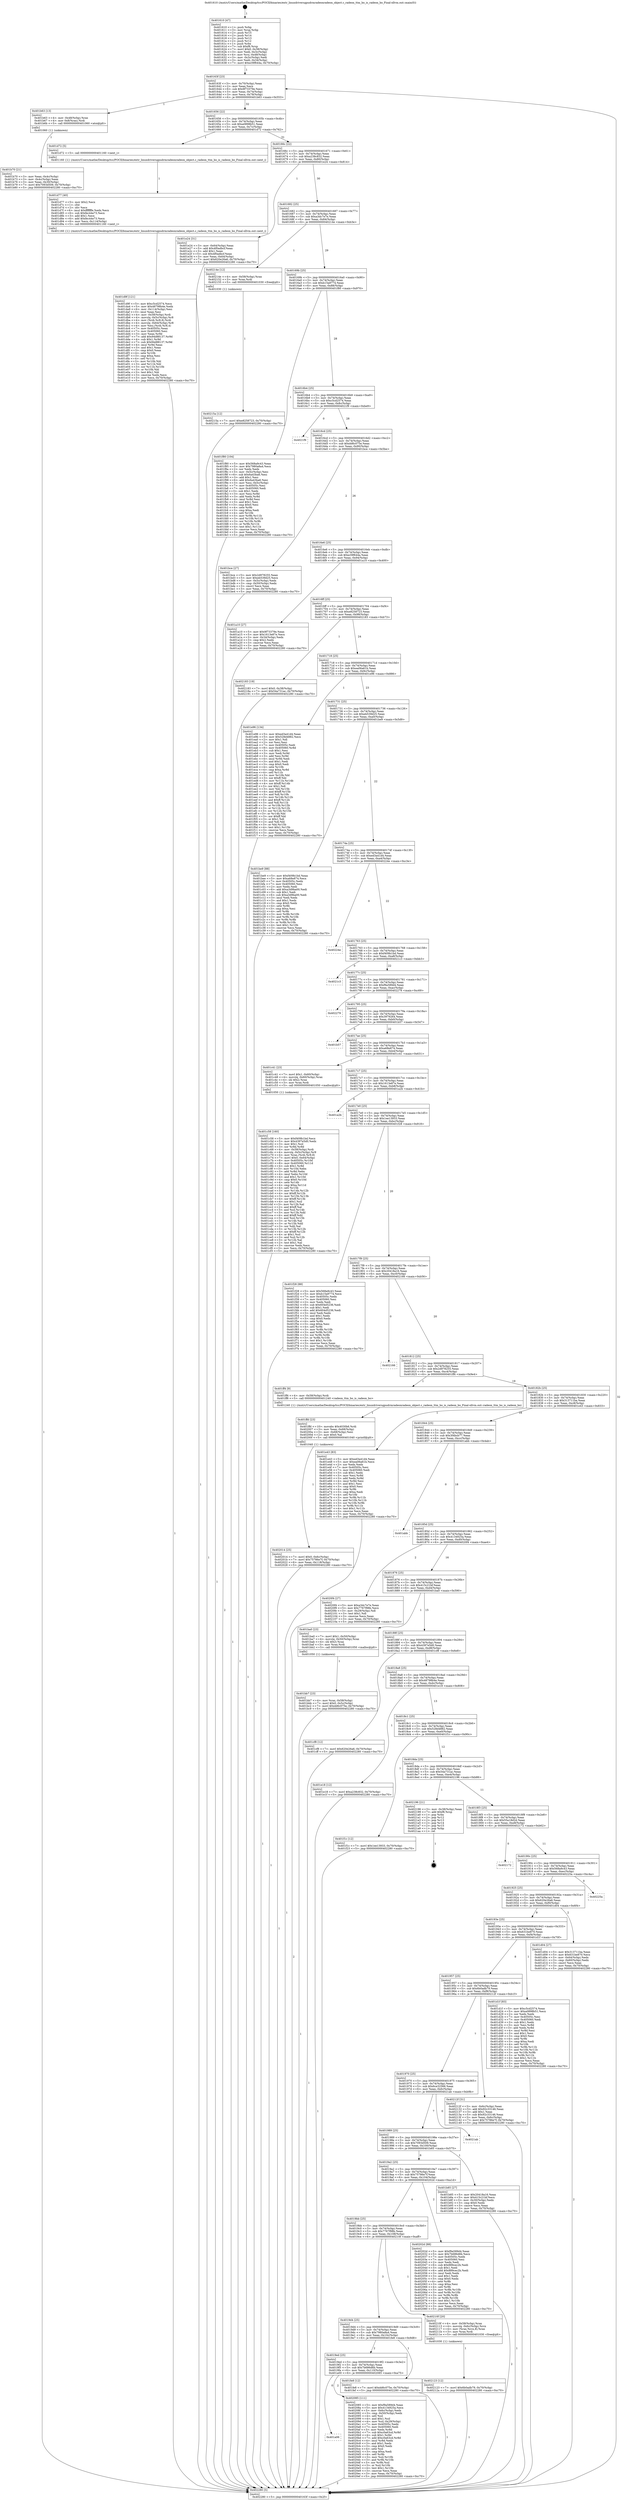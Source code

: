 digraph "0x401610" {
  label = "0x401610 (/mnt/c/Users/mathe/Desktop/tcc/POCII/binaries/extr_linuxdriversgpudrmradeonradeon_object.c_radeon_ttm_bo_is_radeon_bo_Final-ollvm.out::main(0))"
  labelloc = "t"
  node[shape=record]

  Entry [label="",width=0.3,height=0.3,shape=circle,fillcolor=black,style=filled]
  "0x40163f" [label="{
     0x40163f [23]\l
     | [instrs]\l
     &nbsp;&nbsp;0x40163f \<+3\>: mov -0x70(%rbp),%eax\l
     &nbsp;&nbsp;0x401642 \<+2\>: mov %eax,%ecx\l
     &nbsp;&nbsp;0x401644 \<+6\>: sub $0x9f73379e,%ecx\l
     &nbsp;&nbsp;0x40164a \<+3\>: mov %eax,-0x74(%rbp)\l
     &nbsp;&nbsp;0x40164d \<+3\>: mov %ecx,-0x78(%rbp)\l
     &nbsp;&nbsp;0x401650 \<+6\>: je 0000000000401b63 \<main+0x553\>\l
  }"]
  "0x401b63" [label="{
     0x401b63 [13]\l
     | [instrs]\l
     &nbsp;&nbsp;0x401b63 \<+4\>: mov -0x48(%rbp),%rax\l
     &nbsp;&nbsp;0x401b67 \<+4\>: mov 0x8(%rax),%rdi\l
     &nbsp;&nbsp;0x401b6b \<+5\>: call 0000000000401060 \<atoi@plt\>\l
     | [calls]\l
     &nbsp;&nbsp;0x401060 \{1\} (unknown)\l
  }"]
  "0x401656" [label="{
     0x401656 [22]\l
     | [instrs]\l
     &nbsp;&nbsp;0x401656 \<+5\>: jmp 000000000040165b \<main+0x4b\>\l
     &nbsp;&nbsp;0x40165b \<+3\>: mov -0x74(%rbp),%eax\l
     &nbsp;&nbsp;0x40165e \<+5\>: sub $0xa0898b51,%eax\l
     &nbsp;&nbsp;0x401663 \<+3\>: mov %eax,-0x7c(%rbp)\l
     &nbsp;&nbsp;0x401666 \<+6\>: je 0000000000401d72 \<main+0x762\>\l
  }"]
  Exit [label="",width=0.3,height=0.3,shape=circle,fillcolor=black,style=filled,peripheries=2]
  "0x401d72" [label="{
     0x401d72 [5]\l
     | [instrs]\l
     &nbsp;&nbsp;0x401d72 \<+5\>: call 0000000000401160 \<next_i\>\l
     | [calls]\l
     &nbsp;&nbsp;0x401160 \{1\} (/mnt/c/Users/mathe/Desktop/tcc/POCII/binaries/extr_linuxdriversgpudrmradeonradeon_object.c_radeon_ttm_bo_is_radeon_bo_Final-ollvm.out::next_i)\l
  }"]
  "0x40166c" [label="{
     0x40166c [22]\l
     | [instrs]\l
     &nbsp;&nbsp;0x40166c \<+5\>: jmp 0000000000401671 \<main+0x61\>\l
     &nbsp;&nbsp;0x401671 \<+3\>: mov -0x74(%rbp),%eax\l
     &nbsp;&nbsp;0x401674 \<+5\>: sub $0xa238c832,%eax\l
     &nbsp;&nbsp;0x401679 \<+3\>: mov %eax,-0x80(%rbp)\l
     &nbsp;&nbsp;0x40167c \<+6\>: je 0000000000401e24 \<main+0x814\>\l
  }"]
  "0x40215a" [label="{
     0x40215a [12]\l
     | [instrs]\l
     &nbsp;&nbsp;0x40215a \<+7\>: movl $0xe8258723,-0x70(%rbp)\l
     &nbsp;&nbsp;0x402161 \<+5\>: jmp 0000000000402280 \<main+0xc70\>\l
  }"]
  "0x401e24" [label="{
     0x401e24 [31]\l
     | [instrs]\l
     &nbsp;&nbsp;0x401e24 \<+3\>: mov -0x64(%rbp),%eax\l
     &nbsp;&nbsp;0x401e27 \<+5\>: add $0x4f0adbcf,%eax\l
     &nbsp;&nbsp;0x401e2c \<+3\>: add $0x1,%eax\l
     &nbsp;&nbsp;0x401e2f \<+5\>: sub $0x4f0adbcf,%eax\l
     &nbsp;&nbsp;0x401e34 \<+3\>: mov %eax,-0x64(%rbp)\l
     &nbsp;&nbsp;0x401e37 \<+7\>: movl $0x620e26a6,-0x70(%rbp)\l
     &nbsp;&nbsp;0x401e3e \<+5\>: jmp 0000000000402280 \<main+0xc70\>\l
  }"]
  "0x401682" [label="{
     0x401682 [25]\l
     | [instrs]\l
     &nbsp;&nbsp;0x401682 \<+5\>: jmp 0000000000401687 \<main+0x77\>\l
     &nbsp;&nbsp;0x401687 \<+3\>: mov -0x74(%rbp),%eax\l
     &nbsp;&nbsp;0x40168a \<+5\>: sub $0xa3dc7e7e,%eax\l
     &nbsp;&nbsp;0x40168f \<+6\>: mov %eax,-0x84(%rbp)\l
     &nbsp;&nbsp;0x401695 \<+6\>: je 000000000040214e \<main+0xb3e\>\l
  }"]
  "0x402123" [label="{
     0x402123 [12]\l
     | [instrs]\l
     &nbsp;&nbsp;0x402123 \<+7\>: movl $0x6b0adb79,-0x70(%rbp)\l
     &nbsp;&nbsp;0x40212a \<+5\>: jmp 0000000000402280 \<main+0xc70\>\l
  }"]
  "0x40214e" [label="{
     0x40214e [12]\l
     | [instrs]\l
     &nbsp;&nbsp;0x40214e \<+4\>: mov -0x58(%rbp),%rax\l
     &nbsp;&nbsp;0x402152 \<+3\>: mov %rax,%rdi\l
     &nbsp;&nbsp;0x402155 \<+5\>: call 0000000000401030 \<free@plt\>\l
     | [calls]\l
     &nbsp;&nbsp;0x401030 \{1\} (unknown)\l
  }"]
  "0x40169b" [label="{
     0x40169b [25]\l
     | [instrs]\l
     &nbsp;&nbsp;0x40169b \<+5\>: jmp 00000000004016a0 \<main+0x90\>\l
     &nbsp;&nbsp;0x4016a0 \<+3\>: mov -0x74(%rbp),%eax\l
     &nbsp;&nbsp;0x4016a3 \<+5\>: sub $0xb15a9774,%eax\l
     &nbsp;&nbsp;0x4016a8 \<+6\>: mov %eax,-0x88(%rbp)\l
     &nbsp;&nbsp;0x4016ae \<+6\>: je 0000000000401f80 \<main+0x970\>\l
  }"]
  "0x401a06" [label="{
     0x401a06\l
  }", style=dashed]
  "0x401f80" [label="{
     0x401f80 [104]\l
     | [instrs]\l
     &nbsp;&nbsp;0x401f80 \<+5\>: mov $0x568a9c43,%eax\l
     &nbsp;&nbsp;0x401f85 \<+5\>: mov $0x7980a8a4,%ecx\l
     &nbsp;&nbsp;0x401f8a \<+2\>: xor %edx,%edx\l
     &nbsp;&nbsp;0x401f8c \<+3\>: mov -0x5c(%rbp),%esi\l
     &nbsp;&nbsp;0x401f8f \<+6\>: sub $0x6a43ba6,%esi\l
     &nbsp;&nbsp;0x401f95 \<+3\>: add $0x1,%esi\l
     &nbsp;&nbsp;0x401f98 \<+6\>: add $0x6a43ba6,%esi\l
     &nbsp;&nbsp;0x401f9e \<+3\>: mov %esi,-0x5c(%rbp)\l
     &nbsp;&nbsp;0x401fa1 \<+7\>: mov 0x40505c,%esi\l
     &nbsp;&nbsp;0x401fa8 \<+7\>: mov 0x405060,%edi\l
     &nbsp;&nbsp;0x401faf \<+3\>: sub $0x1,%edx\l
     &nbsp;&nbsp;0x401fb2 \<+3\>: mov %esi,%r8d\l
     &nbsp;&nbsp;0x401fb5 \<+3\>: add %edx,%r8d\l
     &nbsp;&nbsp;0x401fb8 \<+4\>: imul %r8d,%esi\l
     &nbsp;&nbsp;0x401fbc \<+3\>: and $0x1,%esi\l
     &nbsp;&nbsp;0x401fbf \<+3\>: cmp $0x0,%esi\l
     &nbsp;&nbsp;0x401fc2 \<+4\>: sete %r9b\l
     &nbsp;&nbsp;0x401fc6 \<+3\>: cmp $0xa,%edi\l
     &nbsp;&nbsp;0x401fc9 \<+4\>: setl %r10b\l
     &nbsp;&nbsp;0x401fcd \<+3\>: mov %r9b,%r11b\l
     &nbsp;&nbsp;0x401fd0 \<+3\>: and %r10b,%r11b\l
     &nbsp;&nbsp;0x401fd3 \<+3\>: xor %r10b,%r9b\l
     &nbsp;&nbsp;0x401fd6 \<+3\>: or %r9b,%r11b\l
     &nbsp;&nbsp;0x401fd9 \<+4\>: test $0x1,%r11b\l
     &nbsp;&nbsp;0x401fdd \<+3\>: cmovne %ecx,%eax\l
     &nbsp;&nbsp;0x401fe0 \<+3\>: mov %eax,-0x70(%rbp)\l
     &nbsp;&nbsp;0x401fe3 \<+5\>: jmp 0000000000402280 \<main+0xc70\>\l
  }"]
  "0x4016b4" [label="{
     0x4016b4 [25]\l
     | [instrs]\l
     &nbsp;&nbsp;0x4016b4 \<+5\>: jmp 00000000004016b9 \<main+0xa9\>\l
     &nbsp;&nbsp;0x4016b9 \<+3\>: mov -0x74(%rbp),%eax\l
     &nbsp;&nbsp;0x4016bc \<+5\>: sub $0xc5cd2574,%eax\l
     &nbsp;&nbsp;0x4016c1 \<+6\>: mov %eax,-0x8c(%rbp)\l
     &nbsp;&nbsp;0x4016c7 \<+6\>: je 00000000004021f9 \<main+0xbe9\>\l
  }"]
  "0x402085" [label="{
     0x402085 [111]\l
     | [instrs]\l
     &nbsp;&nbsp;0x402085 \<+5\>: mov $0xf9a589d4,%eax\l
     &nbsp;&nbsp;0x40208a \<+5\>: mov $0x4134925a,%ecx\l
     &nbsp;&nbsp;0x40208f \<+3\>: mov -0x6c(%rbp),%edx\l
     &nbsp;&nbsp;0x402092 \<+3\>: cmp -0x50(%rbp),%edx\l
     &nbsp;&nbsp;0x402095 \<+4\>: setl %sil\l
     &nbsp;&nbsp;0x402099 \<+4\>: and $0x1,%sil\l
     &nbsp;&nbsp;0x40209d \<+4\>: mov %sil,-0x29(%rbp)\l
     &nbsp;&nbsp;0x4020a1 \<+7\>: mov 0x40505c,%edx\l
     &nbsp;&nbsp;0x4020a8 \<+7\>: mov 0x405060,%edi\l
     &nbsp;&nbsp;0x4020af \<+3\>: mov %edx,%r8d\l
     &nbsp;&nbsp;0x4020b2 \<+7\>: sub $0xc0a63cd,%r8d\l
     &nbsp;&nbsp;0x4020b9 \<+4\>: sub $0x1,%r8d\l
     &nbsp;&nbsp;0x4020bd \<+7\>: add $0xc0a63cd,%r8d\l
     &nbsp;&nbsp;0x4020c4 \<+4\>: imul %r8d,%edx\l
     &nbsp;&nbsp;0x4020c8 \<+3\>: and $0x1,%edx\l
     &nbsp;&nbsp;0x4020cb \<+3\>: cmp $0x0,%edx\l
     &nbsp;&nbsp;0x4020ce \<+4\>: sete %sil\l
     &nbsp;&nbsp;0x4020d2 \<+3\>: cmp $0xa,%edi\l
     &nbsp;&nbsp;0x4020d5 \<+4\>: setl %r9b\l
     &nbsp;&nbsp;0x4020d9 \<+3\>: mov %sil,%r10b\l
     &nbsp;&nbsp;0x4020dc \<+3\>: and %r9b,%r10b\l
     &nbsp;&nbsp;0x4020df \<+3\>: xor %r9b,%sil\l
     &nbsp;&nbsp;0x4020e2 \<+3\>: or %sil,%r10b\l
     &nbsp;&nbsp;0x4020e5 \<+4\>: test $0x1,%r10b\l
     &nbsp;&nbsp;0x4020e9 \<+3\>: cmovne %ecx,%eax\l
     &nbsp;&nbsp;0x4020ec \<+3\>: mov %eax,-0x70(%rbp)\l
     &nbsp;&nbsp;0x4020ef \<+5\>: jmp 0000000000402280 \<main+0xc70\>\l
  }"]
  "0x4021f9" [label="{
     0x4021f9\l
  }", style=dashed]
  "0x4016cd" [label="{
     0x4016cd [25]\l
     | [instrs]\l
     &nbsp;&nbsp;0x4016cd \<+5\>: jmp 00000000004016d2 \<main+0xc2\>\l
     &nbsp;&nbsp;0x4016d2 \<+3\>: mov -0x74(%rbp),%eax\l
     &nbsp;&nbsp;0x4016d5 \<+5\>: sub $0xdd6c075e,%eax\l
     &nbsp;&nbsp;0x4016da \<+6\>: mov %eax,-0x90(%rbp)\l
     &nbsp;&nbsp;0x4016e0 \<+6\>: je 0000000000401bce \<main+0x5be\>\l
  }"]
  "0x402014" [label="{
     0x402014 [25]\l
     | [instrs]\l
     &nbsp;&nbsp;0x402014 \<+7\>: movl $0x0,-0x6c(%rbp)\l
     &nbsp;&nbsp;0x40201b \<+7\>: movl $0x75786e7f,-0x70(%rbp)\l
     &nbsp;&nbsp;0x402022 \<+6\>: mov %eax,-0x118(%rbp)\l
     &nbsp;&nbsp;0x402028 \<+5\>: jmp 0000000000402280 \<main+0xc70\>\l
  }"]
  "0x401bce" [label="{
     0x401bce [27]\l
     | [instrs]\l
     &nbsp;&nbsp;0x401bce \<+5\>: mov $0x2d978255,%eax\l
     &nbsp;&nbsp;0x401bd3 \<+5\>: mov $0xeb539d25,%ecx\l
     &nbsp;&nbsp;0x401bd8 \<+3\>: mov -0x5c(%rbp),%edx\l
     &nbsp;&nbsp;0x401bdb \<+3\>: cmp -0x50(%rbp),%edx\l
     &nbsp;&nbsp;0x401bde \<+3\>: cmovl %ecx,%eax\l
     &nbsp;&nbsp;0x401be1 \<+3\>: mov %eax,-0x70(%rbp)\l
     &nbsp;&nbsp;0x401be4 \<+5\>: jmp 0000000000402280 \<main+0xc70\>\l
  }"]
  "0x4016e6" [label="{
     0x4016e6 [25]\l
     | [instrs]\l
     &nbsp;&nbsp;0x4016e6 \<+5\>: jmp 00000000004016eb \<main+0xdb\>\l
     &nbsp;&nbsp;0x4016eb \<+3\>: mov -0x74(%rbp),%eax\l
     &nbsp;&nbsp;0x4016ee \<+5\>: sub $0xe39f644a,%eax\l
     &nbsp;&nbsp;0x4016f3 \<+6\>: mov %eax,-0x94(%rbp)\l
     &nbsp;&nbsp;0x4016f9 \<+6\>: je 0000000000401a10 \<main+0x400\>\l
  }"]
  "0x401ffd" [label="{
     0x401ffd [23]\l
     | [instrs]\l
     &nbsp;&nbsp;0x401ffd \<+10\>: movabs $0x4030b6,%rdi\l
     &nbsp;&nbsp;0x402007 \<+3\>: mov %eax,-0x68(%rbp)\l
     &nbsp;&nbsp;0x40200a \<+3\>: mov -0x68(%rbp),%esi\l
     &nbsp;&nbsp;0x40200d \<+2\>: mov $0x0,%al\l
     &nbsp;&nbsp;0x40200f \<+5\>: call 0000000000401040 \<printf@plt\>\l
     | [calls]\l
     &nbsp;&nbsp;0x401040 \{1\} (unknown)\l
  }"]
  "0x401a10" [label="{
     0x401a10 [27]\l
     | [instrs]\l
     &nbsp;&nbsp;0x401a10 \<+5\>: mov $0x9f73379e,%eax\l
     &nbsp;&nbsp;0x401a15 \<+5\>: mov $0x1613e87e,%ecx\l
     &nbsp;&nbsp;0x401a1a \<+3\>: mov -0x34(%rbp),%edx\l
     &nbsp;&nbsp;0x401a1d \<+3\>: cmp $0x2,%edx\l
     &nbsp;&nbsp;0x401a20 \<+3\>: cmovne %ecx,%eax\l
     &nbsp;&nbsp;0x401a23 \<+3\>: mov %eax,-0x70(%rbp)\l
     &nbsp;&nbsp;0x401a26 \<+5\>: jmp 0000000000402280 \<main+0xc70\>\l
  }"]
  "0x4016ff" [label="{
     0x4016ff [25]\l
     | [instrs]\l
     &nbsp;&nbsp;0x4016ff \<+5\>: jmp 0000000000401704 \<main+0xf4\>\l
     &nbsp;&nbsp;0x401704 \<+3\>: mov -0x74(%rbp),%eax\l
     &nbsp;&nbsp;0x401707 \<+5\>: sub $0xe8258723,%eax\l
     &nbsp;&nbsp;0x40170c \<+6\>: mov %eax,-0x98(%rbp)\l
     &nbsp;&nbsp;0x401712 \<+6\>: je 0000000000402183 \<main+0xb73\>\l
  }"]
  "0x402280" [label="{
     0x402280 [5]\l
     | [instrs]\l
     &nbsp;&nbsp;0x402280 \<+5\>: jmp 000000000040163f \<main+0x2f\>\l
  }"]
  "0x401610" [label="{
     0x401610 [47]\l
     | [instrs]\l
     &nbsp;&nbsp;0x401610 \<+1\>: push %rbp\l
     &nbsp;&nbsp;0x401611 \<+3\>: mov %rsp,%rbp\l
     &nbsp;&nbsp;0x401614 \<+2\>: push %r15\l
     &nbsp;&nbsp;0x401616 \<+2\>: push %r14\l
     &nbsp;&nbsp;0x401618 \<+2\>: push %r13\l
     &nbsp;&nbsp;0x40161a \<+2\>: push %r12\l
     &nbsp;&nbsp;0x40161c \<+1\>: push %rbx\l
     &nbsp;&nbsp;0x40161d \<+7\>: sub $0xf8,%rsp\l
     &nbsp;&nbsp;0x401624 \<+7\>: movl $0x0,-0x38(%rbp)\l
     &nbsp;&nbsp;0x40162b \<+3\>: mov %edi,-0x3c(%rbp)\l
     &nbsp;&nbsp;0x40162e \<+4\>: mov %rsi,-0x48(%rbp)\l
     &nbsp;&nbsp;0x401632 \<+3\>: mov -0x3c(%rbp),%edi\l
     &nbsp;&nbsp;0x401635 \<+3\>: mov %edi,-0x34(%rbp)\l
     &nbsp;&nbsp;0x401638 \<+7\>: movl $0xe39f644a,-0x70(%rbp)\l
  }"]
  "0x401b70" [label="{
     0x401b70 [21]\l
     | [instrs]\l
     &nbsp;&nbsp;0x401b70 \<+3\>: mov %eax,-0x4c(%rbp)\l
     &nbsp;&nbsp;0x401b73 \<+3\>: mov -0x4c(%rbp),%eax\l
     &nbsp;&nbsp;0x401b76 \<+3\>: mov %eax,-0x30(%rbp)\l
     &nbsp;&nbsp;0x401b79 \<+7\>: movl $0x7093d509,-0x70(%rbp)\l
     &nbsp;&nbsp;0x401b80 \<+5\>: jmp 0000000000402280 \<main+0xc70\>\l
  }"]
  "0x4019ed" [label="{
     0x4019ed [25]\l
     | [instrs]\l
     &nbsp;&nbsp;0x4019ed \<+5\>: jmp 00000000004019f2 \<main+0x3e2\>\l
     &nbsp;&nbsp;0x4019f2 \<+3\>: mov -0x74(%rbp),%eax\l
     &nbsp;&nbsp;0x4019f5 \<+5\>: sub $0x7b686d6b,%eax\l
     &nbsp;&nbsp;0x4019fa \<+6\>: mov %eax,-0x110(%rbp)\l
     &nbsp;&nbsp;0x401a00 \<+6\>: je 0000000000402085 \<main+0xa75\>\l
  }"]
  "0x402183" [label="{
     0x402183 [19]\l
     | [instrs]\l
     &nbsp;&nbsp;0x402183 \<+7\>: movl $0x0,-0x38(%rbp)\l
     &nbsp;&nbsp;0x40218a \<+7\>: movl $0x54a731ac,-0x70(%rbp)\l
     &nbsp;&nbsp;0x402191 \<+5\>: jmp 0000000000402280 \<main+0xc70\>\l
  }"]
  "0x401718" [label="{
     0x401718 [25]\l
     | [instrs]\l
     &nbsp;&nbsp;0x401718 \<+5\>: jmp 000000000040171d \<main+0x10d\>\l
     &nbsp;&nbsp;0x40171d \<+3\>: mov -0x74(%rbp),%eax\l
     &nbsp;&nbsp;0x401720 \<+5\>: sub $0xea06a61b,%eax\l
     &nbsp;&nbsp;0x401725 \<+6\>: mov %eax,-0x9c(%rbp)\l
     &nbsp;&nbsp;0x40172b \<+6\>: je 0000000000401e96 \<main+0x886\>\l
  }"]
  "0x401fe8" [label="{
     0x401fe8 [12]\l
     | [instrs]\l
     &nbsp;&nbsp;0x401fe8 \<+7\>: movl $0xdd6c075e,-0x70(%rbp)\l
     &nbsp;&nbsp;0x401fef \<+5\>: jmp 0000000000402280 \<main+0xc70\>\l
  }"]
  "0x401e96" [label="{
     0x401e96 [134]\l
     | [instrs]\l
     &nbsp;&nbsp;0x401e96 \<+5\>: mov $0xed3a41d4,%eax\l
     &nbsp;&nbsp;0x401e9b \<+5\>: mov $0x528d4882,%ecx\l
     &nbsp;&nbsp;0x401ea0 \<+2\>: mov $0x1,%dl\l
     &nbsp;&nbsp;0x401ea2 \<+2\>: xor %esi,%esi\l
     &nbsp;&nbsp;0x401ea4 \<+7\>: mov 0x40505c,%edi\l
     &nbsp;&nbsp;0x401eab \<+8\>: mov 0x405060,%r8d\l
     &nbsp;&nbsp;0x401eb3 \<+3\>: sub $0x1,%esi\l
     &nbsp;&nbsp;0x401eb6 \<+3\>: mov %edi,%r9d\l
     &nbsp;&nbsp;0x401eb9 \<+3\>: add %esi,%r9d\l
     &nbsp;&nbsp;0x401ebc \<+4\>: imul %r9d,%edi\l
     &nbsp;&nbsp;0x401ec0 \<+3\>: and $0x1,%edi\l
     &nbsp;&nbsp;0x401ec3 \<+3\>: cmp $0x0,%edi\l
     &nbsp;&nbsp;0x401ec6 \<+4\>: sete %r10b\l
     &nbsp;&nbsp;0x401eca \<+4\>: cmp $0xa,%r8d\l
     &nbsp;&nbsp;0x401ece \<+4\>: setl %r11b\l
     &nbsp;&nbsp;0x401ed2 \<+3\>: mov %r10b,%bl\l
     &nbsp;&nbsp;0x401ed5 \<+3\>: xor $0xff,%bl\l
     &nbsp;&nbsp;0x401ed8 \<+3\>: mov %r11b,%r14b\l
     &nbsp;&nbsp;0x401edb \<+4\>: xor $0xff,%r14b\l
     &nbsp;&nbsp;0x401edf \<+3\>: xor $0x1,%dl\l
     &nbsp;&nbsp;0x401ee2 \<+3\>: mov %bl,%r15b\l
     &nbsp;&nbsp;0x401ee5 \<+4\>: and $0xff,%r15b\l
     &nbsp;&nbsp;0x401ee9 \<+3\>: and %dl,%r10b\l
     &nbsp;&nbsp;0x401eec \<+3\>: mov %r14b,%r12b\l
     &nbsp;&nbsp;0x401eef \<+4\>: and $0xff,%r12b\l
     &nbsp;&nbsp;0x401ef3 \<+3\>: and %dl,%r11b\l
     &nbsp;&nbsp;0x401ef6 \<+3\>: or %r10b,%r15b\l
     &nbsp;&nbsp;0x401ef9 \<+3\>: or %r11b,%r12b\l
     &nbsp;&nbsp;0x401efc \<+3\>: xor %r12b,%r15b\l
     &nbsp;&nbsp;0x401eff \<+3\>: or %r14b,%bl\l
     &nbsp;&nbsp;0x401f02 \<+3\>: xor $0xff,%bl\l
     &nbsp;&nbsp;0x401f05 \<+3\>: or $0x1,%dl\l
     &nbsp;&nbsp;0x401f08 \<+2\>: and %dl,%bl\l
     &nbsp;&nbsp;0x401f0a \<+3\>: or %bl,%r15b\l
     &nbsp;&nbsp;0x401f0d \<+4\>: test $0x1,%r15b\l
     &nbsp;&nbsp;0x401f11 \<+3\>: cmovne %ecx,%eax\l
     &nbsp;&nbsp;0x401f14 \<+3\>: mov %eax,-0x70(%rbp)\l
     &nbsp;&nbsp;0x401f17 \<+5\>: jmp 0000000000402280 \<main+0xc70\>\l
  }"]
  "0x401731" [label="{
     0x401731 [25]\l
     | [instrs]\l
     &nbsp;&nbsp;0x401731 \<+5\>: jmp 0000000000401736 \<main+0x126\>\l
     &nbsp;&nbsp;0x401736 \<+3\>: mov -0x74(%rbp),%eax\l
     &nbsp;&nbsp;0x401739 \<+5\>: sub $0xeb539d25,%eax\l
     &nbsp;&nbsp;0x40173e \<+6\>: mov %eax,-0xa0(%rbp)\l
     &nbsp;&nbsp;0x401744 \<+6\>: je 0000000000401be9 \<main+0x5d9\>\l
  }"]
  "0x4019d4" [label="{
     0x4019d4 [25]\l
     | [instrs]\l
     &nbsp;&nbsp;0x4019d4 \<+5\>: jmp 00000000004019d9 \<main+0x3c9\>\l
     &nbsp;&nbsp;0x4019d9 \<+3\>: mov -0x74(%rbp),%eax\l
     &nbsp;&nbsp;0x4019dc \<+5\>: sub $0x7980a8a4,%eax\l
     &nbsp;&nbsp;0x4019e1 \<+6\>: mov %eax,-0x10c(%rbp)\l
     &nbsp;&nbsp;0x4019e7 \<+6\>: je 0000000000401fe8 \<main+0x9d8\>\l
  }"]
  "0x401be9" [label="{
     0x401be9 [88]\l
     | [instrs]\l
     &nbsp;&nbsp;0x401be9 \<+5\>: mov $0xf409b1bd,%eax\l
     &nbsp;&nbsp;0x401bee \<+5\>: mov $0xa68e874,%ecx\l
     &nbsp;&nbsp;0x401bf3 \<+7\>: mov 0x40505c,%edx\l
     &nbsp;&nbsp;0x401bfa \<+7\>: mov 0x405060,%esi\l
     &nbsp;&nbsp;0x401c01 \<+2\>: mov %edx,%edi\l
     &nbsp;&nbsp;0x401c03 \<+6\>: add $0xa3d9ba00,%edi\l
     &nbsp;&nbsp;0x401c09 \<+3\>: sub $0x1,%edi\l
     &nbsp;&nbsp;0x401c0c \<+6\>: sub $0xa3d9ba00,%edi\l
     &nbsp;&nbsp;0x401c12 \<+3\>: imul %edi,%edx\l
     &nbsp;&nbsp;0x401c15 \<+3\>: and $0x1,%edx\l
     &nbsp;&nbsp;0x401c18 \<+3\>: cmp $0x0,%edx\l
     &nbsp;&nbsp;0x401c1b \<+4\>: sete %r8b\l
     &nbsp;&nbsp;0x401c1f \<+3\>: cmp $0xa,%esi\l
     &nbsp;&nbsp;0x401c22 \<+4\>: setl %r9b\l
     &nbsp;&nbsp;0x401c26 \<+3\>: mov %r8b,%r10b\l
     &nbsp;&nbsp;0x401c29 \<+3\>: and %r9b,%r10b\l
     &nbsp;&nbsp;0x401c2c \<+3\>: xor %r9b,%r8b\l
     &nbsp;&nbsp;0x401c2f \<+3\>: or %r8b,%r10b\l
     &nbsp;&nbsp;0x401c32 \<+4\>: test $0x1,%r10b\l
     &nbsp;&nbsp;0x401c36 \<+3\>: cmovne %ecx,%eax\l
     &nbsp;&nbsp;0x401c39 \<+3\>: mov %eax,-0x70(%rbp)\l
     &nbsp;&nbsp;0x401c3c \<+5\>: jmp 0000000000402280 \<main+0xc70\>\l
  }"]
  "0x40174a" [label="{
     0x40174a [25]\l
     | [instrs]\l
     &nbsp;&nbsp;0x40174a \<+5\>: jmp 000000000040174f \<main+0x13f\>\l
     &nbsp;&nbsp;0x40174f \<+3\>: mov -0x74(%rbp),%eax\l
     &nbsp;&nbsp;0x401752 \<+5\>: sub $0xed3a41d4,%eax\l
     &nbsp;&nbsp;0x401757 \<+6\>: mov %eax,-0xa4(%rbp)\l
     &nbsp;&nbsp;0x40175d \<+6\>: je 000000000040224e \<main+0xc3e\>\l
  }"]
  "0x40210f" [label="{
     0x40210f [20]\l
     | [instrs]\l
     &nbsp;&nbsp;0x40210f \<+4\>: mov -0x58(%rbp),%rax\l
     &nbsp;&nbsp;0x402113 \<+4\>: movslq -0x6c(%rbp),%rcx\l
     &nbsp;&nbsp;0x402117 \<+4\>: mov (%rax,%rcx,8),%rax\l
     &nbsp;&nbsp;0x40211b \<+3\>: mov %rax,%rdi\l
     &nbsp;&nbsp;0x40211e \<+5\>: call 0000000000401030 \<free@plt\>\l
     | [calls]\l
     &nbsp;&nbsp;0x401030 \{1\} (unknown)\l
  }"]
  "0x40224e" [label="{
     0x40224e\l
  }", style=dashed]
  "0x401763" [label="{
     0x401763 [25]\l
     | [instrs]\l
     &nbsp;&nbsp;0x401763 \<+5\>: jmp 0000000000401768 \<main+0x158\>\l
     &nbsp;&nbsp;0x401768 \<+3\>: mov -0x74(%rbp),%eax\l
     &nbsp;&nbsp;0x40176b \<+5\>: sub $0xf409b1bd,%eax\l
     &nbsp;&nbsp;0x401770 \<+6\>: mov %eax,-0xa8(%rbp)\l
     &nbsp;&nbsp;0x401776 \<+6\>: je 00000000004021c3 \<main+0xbb3\>\l
  }"]
  "0x4019bb" [label="{
     0x4019bb [25]\l
     | [instrs]\l
     &nbsp;&nbsp;0x4019bb \<+5\>: jmp 00000000004019c0 \<main+0x3b0\>\l
     &nbsp;&nbsp;0x4019c0 \<+3\>: mov -0x74(%rbp),%eax\l
     &nbsp;&nbsp;0x4019c3 \<+5\>: sub $0x7767f98b,%eax\l
     &nbsp;&nbsp;0x4019c8 \<+6\>: mov %eax,-0x108(%rbp)\l
     &nbsp;&nbsp;0x4019ce \<+6\>: je 000000000040210f \<main+0xaff\>\l
  }"]
  "0x4021c3" [label="{
     0x4021c3\l
  }", style=dashed]
  "0x40177c" [label="{
     0x40177c [25]\l
     | [instrs]\l
     &nbsp;&nbsp;0x40177c \<+5\>: jmp 0000000000401781 \<main+0x171\>\l
     &nbsp;&nbsp;0x401781 \<+3\>: mov -0x74(%rbp),%eax\l
     &nbsp;&nbsp;0x401784 \<+5\>: sub $0xf9a589d4,%eax\l
     &nbsp;&nbsp;0x401789 \<+6\>: mov %eax,-0xac(%rbp)\l
     &nbsp;&nbsp;0x40178f \<+6\>: je 0000000000402279 \<main+0xc69\>\l
  }"]
  "0x40202d" [label="{
     0x40202d [88]\l
     | [instrs]\l
     &nbsp;&nbsp;0x40202d \<+5\>: mov $0xf9a589d4,%eax\l
     &nbsp;&nbsp;0x402032 \<+5\>: mov $0x7b686d6b,%ecx\l
     &nbsp;&nbsp;0x402037 \<+7\>: mov 0x40505c,%edx\l
     &nbsp;&nbsp;0x40203e \<+7\>: mov 0x405060,%esi\l
     &nbsp;&nbsp;0x402045 \<+2\>: mov %edx,%edi\l
     &nbsp;&nbsp;0x402047 \<+6\>: sub $0x889cec2b,%edi\l
     &nbsp;&nbsp;0x40204d \<+3\>: sub $0x1,%edi\l
     &nbsp;&nbsp;0x402050 \<+6\>: add $0x889cec2b,%edi\l
     &nbsp;&nbsp;0x402056 \<+3\>: imul %edi,%edx\l
     &nbsp;&nbsp;0x402059 \<+3\>: and $0x1,%edx\l
     &nbsp;&nbsp;0x40205c \<+3\>: cmp $0x0,%edx\l
     &nbsp;&nbsp;0x40205f \<+4\>: sete %r8b\l
     &nbsp;&nbsp;0x402063 \<+3\>: cmp $0xa,%esi\l
     &nbsp;&nbsp;0x402066 \<+4\>: setl %r9b\l
     &nbsp;&nbsp;0x40206a \<+3\>: mov %r8b,%r10b\l
     &nbsp;&nbsp;0x40206d \<+3\>: and %r9b,%r10b\l
     &nbsp;&nbsp;0x402070 \<+3\>: xor %r9b,%r8b\l
     &nbsp;&nbsp;0x402073 \<+3\>: or %r8b,%r10b\l
     &nbsp;&nbsp;0x402076 \<+4\>: test $0x1,%r10b\l
     &nbsp;&nbsp;0x40207a \<+3\>: cmovne %ecx,%eax\l
     &nbsp;&nbsp;0x40207d \<+3\>: mov %eax,-0x70(%rbp)\l
     &nbsp;&nbsp;0x402080 \<+5\>: jmp 0000000000402280 \<main+0xc70\>\l
  }"]
  "0x402279" [label="{
     0x402279\l
  }", style=dashed]
  "0x401795" [label="{
     0x401795 [25]\l
     | [instrs]\l
     &nbsp;&nbsp;0x401795 \<+5\>: jmp 000000000040179a \<main+0x18a\>\l
     &nbsp;&nbsp;0x40179a \<+3\>: mov -0x74(%rbp),%eax\l
     &nbsp;&nbsp;0x40179d \<+5\>: sub $0x3979264,%eax\l
     &nbsp;&nbsp;0x4017a2 \<+6\>: mov %eax,-0xb0(%rbp)\l
     &nbsp;&nbsp;0x4017a8 \<+6\>: je 0000000000401b57 \<main+0x547\>\l
  }"]
  "0x401d9f" [label="{
     0x401d9f [121]\l
     | [instrs]\l
     &nbsp;&nbsp;0x401d9f \<+5\>: mov $0xc5cd2574,%ecx\l
     &nbsp;&nbsp;0x401da4 \<+5\>: mov $0x48798b4e,%edx\l
     &nbsp;&nbsp;0x401da9 \<+6\>: mov -0x114(%rbp),%esi\l
     &nbsp;&nbsp;0x401daf \<+3\>: imul %eax,%esi\l
     &nbsp;&nbsp;0x401db2 \<+4\>: mov -0x58(%rbp),%rdi\l
     &nbsp;&nbsp;0x401db6 \<+4\>: movslq -0x5c(%rbp),%r8\l
     &nbsp;&nbsp;0x401dba \<+4\>: mov (%rdi,%r8,8),%rdi\l
     &nbsp;&nbsp;0x401dbe \<+4\>: movslq -0x64(%rbp),%r8\l
     &nbsp;&nbsp;0x401dc2 \<+4\>: mov %esi,(%rdi,%r8,4)\l
     &nbsp;&nbsp;0x401dc6 \<+7\>: mov 0x40505c,%eax\l
     &nbsp;&nbsp;0x401dcd \<+7\>: mov 0x405060,%esi\l
     &nbsp;&nbsp;0x401dd4 \<+3\>: mov %eax,%r9d\l
     &nbsp;&nbsp;0x401dd7 \<+7\>: add $0x94d88137,%r9d\l
     &nbsp;&nbsp;0x401dde \<+4\>: sub $0x1,%r9d\l
     &nbsp;&nbsp;0x401de2 \<+7\>: sub $0x94d88137,%r9d\l
     &nbsp;&nbsp;0x401de9 \<+4\>: imul %r9d,%eax\l
     &nbsp;&nbsp;0x401ded \<+3\>: and $0x1,%eax\l
     &nbsp;&nbsp;0x401df0 \<+3\>: cmp $0x0,%eax\l
     &nbsp;&nbsp;0x401df3 \<+4\>: sete %r10b\l
     &nbsp;&nbsp;0x401df7 \<+3\>: cmp $0xa,%esi\l
     &nbsp;&nbsp;0x401dfa \<+4\>: setl %r11b\l
     &nbsp;&nbsp;0x401dfe \<+3\>: mov %r10b,%bl\l
     &nbsp;&nbsp;0x401e01 \<+3\>: and %r11b,%bl\l
     &nbsp;&nbsp;0x401e04 \<+3\>: xor %r11b,%r10b\l
     &nbsp;&nbsp;0x401e07 \<+3\>: or %r10b,%bl\l
     &nbsp;&nbsp;0x401e0a \<+3\>: test $0x1,%bl\l
     &nbsp;&nbsp;0x401e0d \<+3\>: cmovne %edx,%ecx\l
     &nbsp;&nbsp;0x401e10 \<+3\>: mov %ecx,-0x70(%rbp)\l
     &nbsp;&nbsp;0x401e13 \<+5\>: jmp 0000000000402280 \<main+0xc70\>\l
  }"]
  "0x401b57" [label="{
     0x401b57\l
  }", style=dashed]
  "0x4017ae" [label="{
     0x4017ae [25]\l
     | [instrs]\l
     &nbsp;&nbsp;0x4017ae \<+5\>: jmp 00000000004017b3 \<main+0x1a3\>\l
     &nbsp;&nbsp;0x4017b3 \<+3\>: mov -0x74(%rbp),%eax\l
     &nbsp;&nbsp;0x4017b6 \<+5\>: sub $0xa68e874,%eax\l
     &nbsp;&nbsp;0x4017bb \<+6\>: mov %eax,-0xb4(%rbp)\l
     &nbsp;&nbsp;0x4017c1 \<+6\>: je 0000000000401c41 \<main+0x631\>\l
  }"]
  "0x401d77" [label="{
     0x401d77 [40]\l
     | [instrs]\l
     &nbsp;&nbsp;0x401d77 \<+5\>: mov $0x2,%ecx\l
     &nbsp;&nbsp;0x401d7c \<+1\>: cltd\l
     &nbsp;&nbsp;0x401d7d \<+2\>: idiv %ecx\l
     &nbsp;&nbsp;0x401d7f \<+6\>: imul $0xfffffffe,%edx,%ecx\l
     &nbsp;&nbsp;0x401d85 \<+6\>: sub $0xfec44e73,%ecx\l
     &nbsp;&nbsp;0x401d8b \<+3\>: add $0x1,%ecx\l
     &nbsp;&nbsp;0x401d8e \<+6\>: add $0xfec44e73,%ecx\l
     &nbsp;&nbsp;0x401d94 \<+6\>: mov %ecx,-0x114(%rbp)\l
     &nbsp;&nbsp;0x401d9a \<+5\>: call 0000000000401160 \<next_i\>\l
     | [calls]\l
     &nbsp;&nbsp;0x401160 \{1\} (/mnt/c/Users/mathe/Desktop/tcc/POCII/binaries/extr_linuxdriversgpudrmradeonradeon_object.c_radeon_ttm_bo_is_radeon_bo_Final-ollvm.out::next_i)\l
  }"]
  "0x401c41" [label="{
     0x401c41 [23]\l
     | [instrs]\l
     &nbsp;&nbsp;0x401c41 \<+7\>: movl $0x1,-0x60(%rbp)\l
     &nbsp;&nbsp;0x401c48 \<+4\>: movslq -0x60(%rbp),%rax\l
     &nbsp;&nbsp;0x401c4c \<+4\>: shl $0x2,%rax\l
     &nbsp;&nbsp;0x401c50 \<+3\>: mov %rax,%rdi\l
     &nbsp;&nbsp;0x401c53 \<+5\>: call 0000000000401050 \<malloc@plt\>\l
     | [calls]\l
     &nbsp;&nbsp;0x401050 \{1\} (unknown)\l
  }"]
  "0x4017c7" [label="{
     0x4017c7 [25]\l
     | [instrs]\l
     &nbsp;&nbsp;0x4017c7 \<+5\>: jmp 00000000004017cc \<main+0x1bc\>\l
     &nbsp;&nbsp;0x4017cc \<+3\>: mov -0x74(%rbp),%eax\l
     &nbsp;&nbsp;0x4017cf \<+5\>: sub $0x1613e87e,%eax\l
     &nbsp;&nbsp;0x4017d4 \<+6\>: mov %eax,-0xb8(%rbp)\l
     &nbsp;&nbsp;0x4017da \<+6\>: je 0000000000401a2b \<main+0x41b\>\l
  }"]
  "0x401c58" [label="{
     0x401c58 [160]\l
     | [instrs]\l
     &nbsp;&nbsp;0x401c58 \<+5\>: mov $0xf409b1bd,%ecx\l
     &nbsp;&nbsp;0x401c5d \<+5\>: mov $0x4397e5d0,%edx\l
     &nbsp;&nbsp;0x401c62 \<+3\>: mov $0x1,%sil\l
     &nbsp;&nbsp;0x401c65 \<+3\>: xor %r8d,%r8d\l
     &nbsp;&nbsp;0x401c68 \<+4\>: mov -0x58(%rbp),%rdi\l
     &nbsp;&nbsp;0x401c6c \<+4\>: movslq -0x5c(%rbp),%r9\l
     &nbsp;&nbsp;0x401c70 \<+4\>: mov %rax,(%rdi,%r9,8)\l
     &nbsp;&nbsp;0x401c74 \<+7\>: movl $0x0,-0x64(%rbp)\l
     &nbsp;&nbsp;0x401c7b \<+8\>: mov 0x40505c,%r10d\l
     &nbsp;&nbsp;0x401c83 \<+8\>: mov 0x405060,%r11d\l
     &nbsp;&nbsp;0x401c8b \<+4\>: sub $0x1,%r8d\l
     &nbsp;&nbsp;0x401c8f \<+3\>: mov %r10d,%ebx\l
     &nbsp;&nbsp;0x401c92 \<+3\>: add %r8d,%ebx\l
     &nbsp;&nbsp;0x401c95 \<+4\>: imul %ebx,%r10d\l
     &nbsp;&nbsp;0x401c99 \<+4\>: and $0x1,%r10d\l
     &nbsp;&nbsp;0x401c9d \<+4\>: cmp $0x0,%r10d\l
     &nbsp;&nbsp;0x401ca1 \<+4\>: sete %r14b\l
     &nbsp;&nbsp;0x401ca5 \<+4\>: cmp $0xa,%r11d\l
     &nbsp;&nbsp;0x401ca9 \<+4\>: setl %r15b\l
     &nbsp;&nbsp;0x401cad \<+3\>: mov %r14b,%r12b\l
     &nbsp;&nbsp;0x401cb0 \<+4\>: xor $0xff,%r12b\l
     &nbsp;&nbsp;0x401cb4 \<+3\>: mov %r15b,%r13b\l
     &nbsp;&nbsp;0x401cb7 \<+4\>: xor $0xff,%r13b\l
     &nbsp;&nbsp;0x401cbb \<+4\>: xor $0x1,%sil\l
     &nbsp;&nbsp;0x401cbf \<+3\>: mov %r12b,%al\l
     &nbsp;&nbsp;0x401cc2 \<+2\>: and $0xff,%al\l
     &nbsp;&nbsp;0x401cc4 \<+3\>: and %sil,%r14b\l
     &nbsp;&nbsp;0x401cc7 \<+3\>: mov %r13b,%dil\l
     &nbsp;&nbsp;0x401cca \<+4\>: and $0xff,%dil\l
     &nbsp;&nbsp;0x401cce \<+3\>: and %sil,%r15b\l
     &nbsp;&nbsp;0x401cd1 \<+3\>: or %r14b,%al\l
     &nbsp;&nbsp;0x401cd4 \<+3\>: or %r15b,%dil\l
     &nbsp;&nbsp;0x401cd7 \<+3\>: xor %dil,%al\l
     &nbsp;&nbsp;0x401cda \<+3\>: or %r13b,%r12b\l
     &nbsp;&nbsp;0x401cdd \<+4\>: xor $0xff,%r12b\l
     &nbsp;&nbsp;0x401ce1 \<+4\>: or $0x1,%sil\l
     &nbsp;&nbsp;0x401ce5 \<+3\>: and %sil,%r12b\l
     &nbsp;&nbsp;0x401ce8 \<+3\>: or %r12b,%al\l
     &nbsp;&nbsp;0x401ceb \<+2\>: test $0x1,%al\l
     &nbsp;&nbsp;0x401ced \<+3\>: cmovne %edx,%ecx\l
     &nbsp;&nbsp;0x401cf0 \<+3\>: mov %ecx,-0x70(%rbp)\l
     &nbsp;&nbsp;0x401cf3 \<+5\>: jmp 0000000000402280 \<main+0xc70\>\l
  }"]
  "0x401a2b" [label="{
     0x401a2b\l
  }", style=dashed]
  "0x4017e0" [label="{
     0x4017e0 [25]\l
     | [instrs]\l
     &nbsp;&nbsp;0x4017e0 \<+5\>: jmp 00000000004017e5 \<main+0x1d5\>\l
     &nbsp;&nbsp;0x4017e5 \<+3\>: mov -0x74(%rbp),%eax\l
     &nbsp;&nbsp;0x4017e8 \<+5\>: sub $0x1ee13933,%eax\l
     &nbsp;&nbsp;0x4017ed \<+6\>: mov %eax,-0xbc(%rbp)\l
     &nbsp;&nbsp;0x4017f3 \<+6\>: je 0000000000401f28 \<main+0x918\>\l
  }"]
  "0x401bb7" [label="{
     0x401bb7 [23]\l
     | [instrs]\l
     &nbsp;&nbsp;0x401bb7 \<+4\>: mov %rax,-0x58(%rbp)\l
     &nbsp;&nbsp;0x401bbb \<+7\>: movl $0x0,-0x5c(%rbp)\l
     &nbsp;&nbsp;0x401bc2 \<+7\>: movl $0xdd6c075e,-0x70(%rbp)\l
     &nbsp;&nbsp;0x401bc9 \<+5\>: jmp 0000000000402280 \<main+0xc70\>\l
  }"]
  "0x401f28" [label="{
     0x401f28 [88]\l
     | [instrs]\l
     &nbsp;&nbsp;0x401f28 \<+5\>: mov $0x568a9c43,%eax\l
     &nbsp;&nbsp;0x401f2d \<+5\>: mov $0xb15a9774,%ecx\l
     &nbsp;&nbsp;0x401f32 \<+7\>: mov 0x40505c,%edx\l
     &nbsp;&nbsp;0x401f39 \<+7\>: mov 0x405060,%esi\l
     &nbsp;&nbsp;0x401f40 \<+2\>: mov %edx,%edi\l
     &nbsp;&nbsp;0x401f42 \<+6\>: sub $0x604d5236,%edi\l
     &nbsp;&nbsp;0x401f48 \<+3\>: sub $0x1,%edi\l
     &nbsp;&nbsp;0x401f4b \<+6\>: add $0x604d5236,%edi\l
     &nbsp;&nbsp;0x401f51 \<+3\>: imul %edi,%edx\l
     &nbsp;&nbsp;0x401f54 \<+3\>: and $0x1,%edx\l
     &nbsp;&nbsp;0x401f57 \<+3\>: cmp $0x0,%edx\l
     &nbsp;&nbsp;0x401f5a \<+4\>: sete %r8b\l
     &nbsp;&nbsp;0x401f5e \<+3\>: cmp $0xa,%esi\l
     &nbsp;&nbsp;0x401f61 \<+4\>: setl %r9b\l
     &nbsp;&nbsp;0x401f65 \<+3\>: mov %r8b,%r10b\l
     &nbsp;&nbsp;0x401f68 \<+3\>: and %r9b,%r10b\l
     &nbsp;&nbsp;0x401f6b \<+3\>: xor %r9b,%r8b\l
     &nbsp;&nbsp;0x401f6e \<+3\>: or %r8b,%r10b\l
     &nbsp;&nbsp;0x401f71 \<+4\>: test $0x1,%r10b\l
     &nbsp;&nbsp;0x401f75 \<+3\>: cmovne %ecx,%eax\l
     &nbsp;&nbsp;0x401f78 \<+3\>: mov %eax,-0x70(%rbp)\l
     &nbsp;&nbsp;0x401f7b \<+5\>: jmp 0000000000402280 \<main+0xc70\>\l
  }"]
  "0x4017f9" [label="{
     0x4017f9 [25]\l
     | [instrs]\l
     &nbsp;&nbsp;0x4017f9 \<+5\>: jmp 00000000004017fe \<main+0x1ee\>\l
     &nbsp;&nbsp;0x4017fe \<+3\>: mov -0x74(%rbp),%eax\l
     &nbsp;&nbsp;0x401801 \<+5\>: sub $0x20418a16,%eax\l
     &nbsp;&nbsp;0x401806 \<+6\>: mov %eax,-0xc0(%rbp)\l
     &nbsp;&nbsp;0x40180c \<+6\>: je 0000000000402166 \<main+0xb56\>\l
  }"]
  "0x4019a2" [label="{
     0x4019a2 [25]\l
     | [instrs]\l
     &nbsp;&nbsp;0x4019a2 \<+5\>: jmp 00000000004019a7 \<main+0x397\>\l
     &nbsp;&nbsp;0x4019a7 \<+3\>: mov -0x74(%rbp),%eax\l
     &nbsp;&nbsp;0x4019aa \<+5\>: sub $0x75786e7f,%eax\l
     &nbsp;&nbsp;0x4019af \<+6\>: mov %eax,-0x104(%rbp)\l
     &nbsp;&nbsp;0x4019b5 \<+6\>: je 000000000040202d \<main+0xa1d\>\l
  }"]
  "0x402166" [label="{
     0x402166\l
  }", style=dashed]
  "0x401812" [label="{
     0x401812 [25]\l
     | [instrs]\l
     &nbsp;&nbsp;0x401812 \<+5\>: jmp 0000000000401817 \<main+0x207\>\l
     &nbsp;&nbsp;0x401817 \<+3\>: mov -0x74(%rbp),%eax\l
     &nbsp;&nbsp;0x40181a \<+5\>: sub $0x2d978255,%eax\l
     &nbsp;&nbsp;0x40181f \<+6\>: mov %eax,-0xc4(%rbp)\l
     &nbsp;&nbsp;0x401825 \<+6\>: je 0000000000401ff4 \<main+0x9e4\>\l
  }"]
  "0x401b85" [label="{
     0x401b85 [27]\l
     | [instrs]\l
     &nbsp;&nbsp;0x401b85 \<+5\>: mov $0x20418a16,%eax\l
     &nbsp;&nbsp;0x401b8a \<+5\>: mov $0x415c21bf,%ecx\l
     &nbsp;&nbsp;0x401b8f \<+3\>: mov -0x30(%rbp),%edx\l
     &nbsp;&nbsp;0x401b92 \<+3\>: cmp $0x0,%edx\l
     &nbsp;&nbsp;0x401b95 \<+3\>: cmove %ecx,%eax\l
     &nbsp;&nbsp;0x401b98 \<+3\>: mov %eax,-0x70(%rbp)\l
     &nbsp;&nbsp;0x401b9b \<+5\>: jmp 0000000000402280 \<main+0xc70\>\l
  }"]
  "0x401ff4" [label="{
     0x401ff4 [9]\l
     | [instrs]\l
     &nbsp;&nbsp;0x401ff4 \<+4\>: mov -0x58(%rbp),%rdi\l
     &nbsp;&nbsp;0x401ff8 \<+5\>: call 0000000000401240 \<radeon_ttm_bo_is_radeon_bo\>\l
     | [calls]\l
     &nbsp;&nbsp;0x401240 \{1\} (/mnt/c/Users/mathe/Desktop/tcc/POCII/binaries/extr_linuxdriversgpudrmradeonradeon_object.c_radeon_ttm_bo_is_radeon_bo_Final-ollvm.out::radeon_ttm_bo_is_radeon_bo)\l
  }"]
  "0x40182b" [label="{
     0x40182b [25]\l
     | [instrs]\l
     &nbsp;&nbsp;0x40182b \<+5\>: jmp 0000000000401830 \<main+0x220\>\l
     &nbsp;&nbsp;0x401830 \<+3\>: mov -0x74(%rbp),%eax\l
     &nbsp;&nbsp;0x401833 \<+5\>: sub $0x313711ba,%eax\l
     &nbsp;&nbsp;0x401838 \<+6\>: mov %eax,-0xc8(%rbp)\l
     &nbsp;&nbsp;0x40183e \<+6\>: je 0000000000401e43 \<main+0x833\>\l
  }"]
  "0x401989" [label="{
     0x401989 [25]\l
     | [instrs]\l
     &nbsp;&nbsp;0x401989 \<+5\>: jmp 000000000040198e \<main+0x37e\>\l
     &nbsp;&nbsp;0x40198e \<+3\>: mov -0x74(%rbp),%eax\l
     &nbsp;&nbsp;0x401991 \<+5\>: sub $0x7093d509,%eax\l
     &nbsp;&nbsp;0x401996 \<+6\>: mov %eax,-0x100(%rbp)\l
     &nbsp;&nbsp;0x40199c \<+6\>: je 0000000000401b85 \<main+0x575\>\l
  }"]
  "0x401e43" [label="{
     0x401e43 [83]\l
     | [instrs]\l
     &nbsp;&nbsp;0x401e43 \<+5\>: mov $0xed3a41d4,%eax\l
     &nbsp;&nbsp;0x401e48 \<+5\>: mov $0xea06a61b,%ecx\l
     &nbsp;&nbsp;0x401e4d \<+2\>: xor %edx,%edx\l
     &nbsp;&nbsp;0x401e4f \<+7\>: mov 0x40505c,%esi\l
     &nbsp;&nbsp;0x401e56 \<+7\>: mov 0x405060,%edi\l
     &nbsp;&nbsp;0x401e5d \<+3\>: sub $0x1,%edx\l
     &nbsp;&nbsp;0x401e60 \<+3\>: mov %esi,%r8d\l
     &nbsp;&nbsp;0x401e63 \<+3\>: add %edx,%r8d\l
     &nbsp;&nbsp;0x401e66 \<+4\>: imul %r8d,%esi\l
     &nbsp;&nbsp;0x401e6a \<+3\>: and $0x1,%esi\l
     &nbsp;&nbsp;0x401e6d \<+3\>: cmp $0x0,%esi\l
     &nbsp;&nbsp;0x401e70 \<+4\>: sete %r9b\l
     &nbsp;&nbsp;0x401e74 \<+3\>: cmp $0xa,%edi\l
     &nbsp;&nbsp;0x401e77 \<+4\>: setl %r10b\l
     &nbsp;&nbsp;0x401e7b \<+3\>: mov %r9b,%r11b\l
     &nbsp;&nbsp;0x401e7e \<+3\>: and %r10b,%r11b\l
     &nbsp;&nbsp;0x401e81 \<+3\>: xor %r10b,%r9b\l
     &nbsp;&nbsp;0x401e84 \<+3\>: or %r9b,%r11b\l
     &nbsp;&nbsp;0x401e87 \<+4\>: test $0x1,%r11b\l
     &nbsp;&nbsp;0x401e8b \<+3\>: cmovne %ecx,%eax\l
     &nbsp;&nbsp;0x401e8e \<+3\>: mov %eax,-0x70(%rbp)\l
     &nbsp;&nbsp;0x401e91 \<+5\>: jmp 0000000000402280 \<main+0xc70\>\l
  }"]
  "0x401844" [label="{
     0x401844 [25]\l
     | [instrs]\l
     &nbsp;&nbsp;0x401844 \<+5\>: jmp 0000000000401849 \<main+0x239\>\l
     &nbsp;&nbsp;0x401849 \<+3\>: mov -0x74(%rbp),%eax\l
     &nbsp;&nbsp;0x40184c \<+5\>: sub $0x3f4bcb77,%eax\l
     &nbsp;&nbsp;0x401851 \<+6\>: mov %eax,-0xcc(%rbp)\l
     &nbsp;&nbsp;0x401857 \<+6\>: je 0000000000401abb \<main+0x4ab\>\l
  }"]
  "0x4021ab" [label="{
     0x4021ab\l
  }", style=dashed]
  "0x401abb" [label="{
     0x401abb\l
  }", style=dashed]
  "0x40185d" [label="{
     0x40185d [25]\l
     | [instrs]\l
     &nbsp;&nbsp;0x40185d \<+5\>: jmp 0000000000401862 \<main+0x252\>\l
     &nbsp;&nbsp;0x401862 \<+3\>: mov -0x74(%rbp),%eax\l
     &nbsp;&nbsp;0x401865 \<+5\>: sub $0x4134925a,%eax\l
     &nbsp;&nbsp;0x40186a \<+6\>: mov %eax,-0xd0(%rbp)\l
     &nbsp;&nbsp;0x401870 \<+6\>: je 00000000004020f4 \<main+0xae4\>\l
  }"]
  "0x401970" [label="{
     0x401970 [25]\l
     | [instrs]\l
     &nbsp;&nbsp;0x401970 \<+5\>: jmp 0000000000401975 \<main+0x365\>\l
     &nbsp;&nbsp;0x401975 \<+3\>: mov -0x74(%rbp),%eax\l
     &nbsp;&nbsp;0x401978 \<+5\>: sub $0x6ce32566,%eax\l
     &nbsp;&nbsp;0x40197d \<+6\>: mov %eax,-0xfc(%rbp)\l
     &nbsp;&nbsp;0x401983 \<+6\>: je 00000000004021ab \<main+0xb9b\>\l
  }"]
  "0x4020f4" [label="{
     0x4020f4 [27]\l
     | [instrs]\l
     &nbsp;&nbsp;0x4020f4 \<+5\>: mov $0xa3dc7e7e,%eax\l
     &nbsp;&nbsp;0x4020f9 \<+5\>: mov $0x7767f98b,%ecx\l
     &nbsp;&nbsp;0x4020fe \<+3\>: mov -0x29(%rbp),%dl\l
     &nbsp;&nbsp;0x402101 \<+3\>: test $0x1,%dl\l
     &nbsp;&nbsp;0x402104 \<+3\>: cmovne %ecx,%eax\l
     &nbsp;&nbsp;0x402107 \<+3\>: mov %eax,-0x70(%rbp)\l
     &nbsp;&nbsp;0x40210a \<+5\>: jmp 0000000000402280 \<main+0xc70\>\l
  }"]
  "0x401876" [label="{
     0x401876 [25]\l
     | [instrs]\l
     &nbsp;&nbsp;0x401876 \<+5\>: jmp 000000000040187b \<main+0x26b\>\l
     &nbsp;&nbsp;0x40187b \<+3\>: mov -0x74(%rbp),%eax\l
     &nbsp;&nbsp;0x40187e \<+5\>: sub $0x415c21bf,%eax\l
     &nbsp;&nbsp;0x401883 \<+6\>: mov %eax,-0xd4(%rbp)\l
     &nbsp;&nbsp;0x401889 \<+6\>: je 0000000000401ba0 \<main+0x590\>\l
  }"]
  "0x40212f" [label="{
     0x40212f [31]\l
     | [instrs]\l
     &nbsp;&nbsp;0x40212f \<+3\>: mov -0x6c(%rbp),%eax\l
     &nbsp;&nbsp;0x402132 \<+5\>: add $0x92c33146,%eax\l
     &nbsp;&nbsp;0x402137 \<+3\>: add $0x1,%eax\l
     &nbsp;&nbsp;0x40213a \<+5\>: sub $0x92c33146,%eax\l
     &nbsp;&nbsp;0x40213f \<+3\>: mov %eax,-0x6c(%rbp)\l
     &nbsp;&nbsp;0x402142 \<+7\>: movl $0x75786e7f,-0x70(%rbp)\l
     &nbsp;&nbsp;0x402149 \<+5\>: jmp 0000000000402280 \<main+0xc70\>\l
  }"]
  "0x401ba0" [label="{
     0x401ba0 [23]\l
     | [instrs]\l
     &nbsp;&nbsp;0x401ba0 \<+7\>: movl $0x1,-0x50(%rbp)\l
     &nbsp;&nbsp;0x401ba7 \<+4\>: movslq -0x50(%rbp),%rax\l
     &nbsp;&nbsp;0x401bab \<+4\>: shl $0x3,%rax\l
     &nbsp;&nbsp;0x401baf \<+3\>: mov %rax,%rdi\l
     &nbsp;&nbsp;0x401bb2 \<+5\>: call 0000000000401050 \<malloc@plt\>\l
     | [calls]\l
     &nbsp;&nbsp;0x401050 \{1\} (unknown)\l
  }"]
  "0x40188f" [label="{
     0x40188f [25]\l
     | [instrs]\l
     &nbsp;&nbsp;0x40188f \<+5\>: jmp 0000000000401894 \<main+0x284\>\l
     &nbsp;&nbsp;0x401894 \<+3\>: mov -0x74(%rbp),%eax\l
     &nbsp;&nbsp;0x401897 \<+5\>: sub $0x4397e5d0,%eax\l
     &nbsp;&nbsp;0x40189c \<+6\>: mov %eax,-0xd8(%rbp)\l
     &nbsp;&nbsp;0x4018a2 \<+6\>: je 0000000000401cf8 \<main+0x6e8\>\l
  }"]
  "0x401957" [label="{
     0x401957 [25]\l
     | [instrs]\l
     &nbsp;&nbsp;0x401957 \<+5\>: jmp 000000000040195c \<main+0x34c\>\l
     &nbsp;&nbsp;0x40195c \<+3\>: mov -0x74(%rbp),%eax\l
     &nbsp;&nbsp;0x40195f \<+5\>: sub $0x6b0adb79,%eax\l
     &nbsp;&nbsp;0x401964 \<+6\>: mov %eax,-0xf8(%rbp)\l
     &nbsp;&nbsp;0x40196a \<+6\>: je 000000000040212f \<main+0xb1f\>\l
  }"]
  "0x401cf8" [label="{
     0x401cf8 [12]\l
     | [instrs]\l
     &nbsp;&nbsp;0x401cf8 \<+7\>: movl $0x620e26a6,-0x70(%rbp)\l
     &nbsp;&nbsp;0x401cff \<+5\>: jmp 0000000000402280 \<main+0xc70\>\l
  }"]
  "0x4018a8" [label="{
     0x4018a8 [25]\l
     | [instrs]\l
     &nbsp;&nbsp;0x4018a8 \<+5\>: jmp 00000000004018ad \<main+0x29d\>\l
     &nbsp;&nbsp;0x4018ad \<+3\>: mov -0x74(%rbp),%eax\l
     &nbsp;&nbsp;0x4018b0 \<+5\>: sub $0x48798b4e,%eax\l
     &nbsp;&nbsp;0x4018b5 \<+6\>: mov %eax,-0xdc(%rbp)\l
     &nbsp;&nbsp;0x4018bb \<+6\>: je 0000000000401e18 \<main+0x808\>\l
  }"]
  "0x401d1f" [label="{
     0x401d1f [83]\l
     | [instrs]\l
     &nbsp;&nbsp;0x401d1f \<+5\>: mov $0xc5cd2574,%eax\l
     &nbsp;&nbsp;0x401d24 \<+5\>: mov $0xa0898b51,%ecx\l
     &nbsp;&nbsp;0x401d29 \<+2\>: xor %edx,%edx\l
     &nbsp;&nbsp;0x401d2b \<+7\>: mov 0x40505c,%esi\l
     &nbsp;&nbsp;0x401d32 \<+7\>: mov 0x405060,%edi\l
     &nbsp;&nbsp;0x401d39 \<+3\>: sub $0x1,%edx\l
     &nbsp;&nbsp;0x401d3c \<+3\>: mov %esi,%r8d\l
     &nbsp;&nbsp;0x401d3f \<+3\>: add %edx,%r8d\l
     &nbsp;&nbsp;0x401d42 \<+4\>: imul %r8d,%esi\l
     &nbsp;&nbsp;0x401d46 \<+3\>: and $0x1,%esi\l
     &nbsp;&nbsp;0x401d49 \<+3\>: cmp $0x0,%esi\l
     &nbsp;&nbsp;0x401d4c \<+4\>: sete %r9b\l
     &nbsp;&nbsp;0x401d50 \<+3\>: cmp $0xa,%edi\l
     &nbsp;&nbsp;0x401d53 \<+4\>: setl %r10b\l
     &nbsp;&nbsp;0x401d57 \<+3\>: mov %r9b,%r11b\l
     &nbsp;&nbsp;0x401d5a \<+3\>: and %r10b,%r11b\l
     &nbsp;&nbsp;0x401d5d \<+3\>: xor %r10b,%r9b\l
     &nbsp;&nbsp;0x401d60 \<+3\>: or %r9b,%r11b\l
     &nbsp;&nbsp;0x401d63 \<+4\>: test $0x1,%r11b\l
     &nbsp;&nbsp;0x401d67 \<+3\>: cmovne %ecx,%eax\l
     &nbsp;&nbsp;0x401d6a \<+3\>: mov %eax,-0x70(%rbp)\l
     &nbsp;&nbsp;0x401d6d \<+5\>: jmp 0000000000402280 \<main+0xc70\>\l
  }"]
  "0x401e18" [label="{
     0x401e18 [12]\l
     | [instrs]\l
     &nbsp;&nbsp;0x401e18 \<+7\>: movl $0xa238c832,-0x70(%rbp)\l
     &nbsp;&nbsp;0x401e1f \<+5\>: jmp 0000000000402280 \<main+0xc70\>\l
  }"]
  "0x4018c1" [label="{
     0x4018c1 [25]\l
     | [instrs]\l
     &nbsp;&nbsp;0x4018c1 \<+5\>: jmp 00000000004018c6 \<main+0x2b6\>\l
     &nbsp;&nbsp;0x4018c6 \<+3\>: mov -0x74(%rbp),%eax\l
     &nbsp;&nbsp;0x4018c9 \<+5\>: sub $0x528d4882,%eax\l
     &nbsp;&nbsp;0x4018ce \<+6\>: mov %eax,-0xe0(%rbp)\l
     &nbsp;&nbsp;0x4018d4 \<+6\>: je 0000000000401f1c \<main+0x90c\>\l
  }"]
  "0x40193e" [label="{
     0x40193e [25]\l
     | [instrs]\l
     &nbsp;&nbsp;0x40193e \<+5\>: jmp 0000000000401943 \<main+0x333\>\l
     &nbsp;&nbsp;0x401943 \<+3\>: mov -0x74(%rbp),%eax\l
     &nbsp;&nbsp;0x401946 \<+5\>: sub $0x631be870,%eax\l
     &nbsp;&nbsp;0x40194b \<+6\>: mov %eax,-0xf4(%rbp)\l
     &nbsp;&nbsp;0x401951 \<+6\>: je 0000000000401d1f \<main+0x70f\>\l
  }"]
  "0x401f1c" [label="{
     0x401f1c [12]\l
     | [instrs]\l
     &nbsp;&nbsp;0x401f1c \<+7\>: movl $0x1ee13933,-0x70(%rbp)\l
     &nbsp;&nbsp;0x401f23 \<+5\>: jmp 0000000000402280 \<main+0xc70\>\l
  }"]
  "0x4018da" [label="{
     0x4018da [25]\l
     | [instrs]\l
     &nbsp;&nbsp;0x4018da \<+5\>: jmp 00000000004018df \<main+0x2cf\>\l
     &nbsp;&nbsp;0x4018df \<+3\>: mov -0x74(%rbp),%eax\l
     &nbsp;&nbsp;0x4018e2 \<+5\>: sub $0x54a731ac,%eax\l
     &nbsp;&nbsp;0x4018e7 \<+6\>: mov %eax,-0xe4(%rbp)\l
     &nbsp;&nbsp;0x4018ed \<+6\>: je 0000000000402196 \<main+0xb86\>\l
  }"]
  "0x401d04" [label="{
     0x401d04 [27]\l
     | [instrs]\l
     &nbsp;&nbsp;0x401d04 \<+5\>: mov $0x313711ba,%eax\l
     &nbsp;&nbsp;0x401d09 \<+5\>: mov $0x631be870,%ecx\l
     &nbsp;&nbsp;0x401d0e \<+3\>: mov -0x64(%rbp),%edx\l
     &nbsp;&nbsp;0x401d11 \<+3\>: cmp -0x60(%rbp),%edx\l
     &nbsp;&nbsp;0x401d14 \<+3\>: cmovl %ecx,%eax\l
     &nbsp;&nbsp;0x401d17 \<+3\>: mov %eax,-0x70(%rbp)\l
     &nbsp;&nbsp;0x401d1a \<+5\>: jmp 0000000000402280 \<main+0xc70\>\l
  }"]
  "0x402196" [label="{
     0x402196 [21]\l
     | [instrs]\l
     &nbsp;&nbsp;0x402196 \<+3\>: mov -0x38(%rbp),%eax\l
     &nbsp;&nbsp;0x402199 \<+7\>: add $0xf8,%rsp\l
     &nbsp;&nbsp;0x4021a0 \<+1\>: pop %rbx\l
     &nbsp;&nbsp;0x4021a1 \<+2\>: pop %r12\l
     &nbsp;&nbsp;0x4021a3 \<+2\>: pop %r13\l
     &nbsp;&nbsp;0x4021a5 \<+2\>: pop %r14\l
     &nbsp;&nbsp;0x4021a7 \<+2\>: pop %r15\l
     &nbsp;&nbsp;0x4021a9 \<+1\>: pop %rbp\l
     &nbsp;&nbsp;0x4021aa \<+1\>: ret\l
  }"]
  "0x4018f3" [label="{
     0x4018f3 [25]\l
     | [instrs]\l
     &nbsp;&nbsp;0x4018f3 \<+5\>: jmp 00000000004018f8 \<main+0x2e8\>\l
     &nbsp;&nbsp;0x4018f8 \<+3\>: mov -0x74(%rbp),%eax\l
     &nbsp;&nbsp;0x4018fb \<+5\>: sub $0x55a18d2d,%eax\l
     &nbsp;&nbsp;0x401900 \<+6\>: mov %eax,-0xe8(%rbp)\l
     &nbsp;&nbsp;0x401906 \<+6\>: je 0000000000402172 \<main+0xb62\>\l
  }"]
  "0x401925" [label="{
     0x401925 [25]\l
     | [instrs]\l
     &nbsp;&nbsp;0x401925 \<+5\>: jmp 000000000040192a \<main+0x31a\>\l
     &nbsp;&nbsp;0x40192a \<+3\>: mov -0x74(%rbp),%eax\l
     &nbsp;&nbsp;0x40192d \<+5\>: sub $0x620e26a6,%eax\l
     &nbsp;&nbsp;0x401932 \<+6\>: mov %eax,-0xf0(%rbp)\l
     &nbsp;&nbsp;0x401938 \<+6\>: je 0000000000401d04 \<main+0x6f4\>\l
  }"]
  "0x402172" [label="{
     0x402172\l
  }", style=dashed]
  "0x40190c" [label="{
     0x40190c [25]\l
     | [instrs]\l
     &nbsp;&nbsp;0x40190c \<+5\>: jmp 0000000000401911 \<main+0x301\>\l
     &nbsp;&nbsp;0x401911 \<+3\>: mov -0x74(%rbp),%eax\l
     &nbsp;&nbsp;0x401914 \<+5\>: sub $0x568a9c43,%eax\l
     &nbsp;&nbsp;0x401919 \<+6\>: mov %eax,-0xec(%rbp)\l
     &nbsp;&nbsp;0x40191f \<+6\>: je 000000000040225a \<main+0xc4a\>\l
  }"]
  "0x40225a" [label="{
     0x40225a\l
  }", style=dashed]
  Entry -> "0x401610" [label=" 1"]
  "0x40163f" -> "0x401b63" [label=" 1"]
  "0x40163f" -> "0x401656" [label=" 32"]
  "0x402196" -> Exit [label=" 1"]
  "0x401656" -> "0x401d72" [label=" 1"]
  "0x401656" -> "0x40166c" [label=" 31"]
  "0x402183" -> "0x402280" [label=" 1"]
  "0x40166c" -> "0x401e24" [label=" 1"]
  "0x40166c" -> "0x401682" [label=" 30"]
  "0x40215a" -> "0x402280" [label=" 1"]
  "0x401682" -> "0x40214e" [label=" 1"]
  "0x401682" -> "0x40169b" [label=" 29"]
  "0x40214e" -> "0x40215a" [label=" 1"]
  "0x40169b" -> "0x401f80" [label=" 1"]
  "0x40169b" -> "0x4016b4" [label=" 28"]
  "0x40212f" -> "0x402280" [label=" 1"]
  "0x4016b4" -> "0x4021f9" [label=" 0"]
  "0x4016b4" -> "0x4016cd" [label=" 28"]
  "0x402123" -> "0x402280" [label=" 1"]
  "0x4016cd" -> "0x401bce" [label=" 2"]
  "0x4016cd" -> "0x4016e6" [label=" 26"]
  "0x4020f4" -> "0x402280" [label=" 2"]
  "0x4016e6" -> "0x401a10" [label=" 1"]
  "0x4016e6" -> "0x4016ff" [label=" 25"]
  "0x401a10" -> "0x402280" [label=" 1"]
  "0x401610" -> "0x40163f" [label=" 1"]
  "0x402280" -> "0x40163f" [label=" 32"]
  "0x401b63" -> "0x401b70" [label=" 1"]
  "0x401b70" -> "0x402280" [label=" 1"]
  "0x402085" -> "0x402280" [label=" 2"]
  "0x4016ff" -> "0x402183" [label=" 1"]
  "0x4016ff" -> "0x401718" [label=" 24"]
  "0x4019ed" -> "0x401a06" [label=" 0"]
  "0x401718" -> "0x401e96" [label=" 1"]
  "0x401718" -> "0x401731" [label=" 23"]
  "0x4019ed" -> "0x402085" [label=" 2"]
  "0x401731" -> "0x401be9" [label=" 1"]
  "0x401731" -> "0x40174a" [label=" 22"]
  "0x40202d" -> "0x402280" [label=" 2"]
  "0x40174a" -> "0x40224e" [label=" 0"]
  "0x40174a" -> "0x401763" [label=" 22"]
  "0x402014" -> "0x402280" [label=" 1"]
  "0x401763" -> "0x4021c3" [label=" 0"]
  "0x401763" -> "0x40177c" [label=" 22"]
  "0x401ff4" -> "0x401ffd" [label=" 1"]
  "0x40177c" -> "0x402279" [label=" 0"]
  "0x40177c" -> "0x401795" [label=" 22"]
  "0x401fe8" -> "0x402280" [label=" 1"]
  "0x401795" -> "0x401b57" [label=" 0"]
  "0x401795" -> "0x4017ae" [label=" 22"]
  "0x4019d4" -> "0x401fe8" [label=" 1"]
  "0x4017ae" -> "0x401c41" [label=" 1"]
  "0x4017ae" -> "0x4017c7" [label=" 21"]
  "0x40210f" -> "0x402123" [label=" 1"]
  "0x4017c7" -> "0x401a2b" [label=" 0"]
  "0x4017c7" -> "0x4017e0" [label=" 21"]
  "0x4019bb" -> "0x4019d4" [label=" 3"]
  "0x4017e0" -> "0x401f28" [label=" 1"]
  "0x4017e0" -> "0x4017f9" [label=" 20"]
  "0x4019bb" -> "0x40210f" [label=" 1"]
  "0x4017f9" -> "0x402166" [label=" 0"]
  "0x4017f9" -> "0x401812" [label=" 20"]
  "0x401ffd" -> "0x402014" [label=" 1"]
  "0x401812" -> "0x401ff4" [label=" 1"]
  "0x401812" -> "0x40182b" [label=" 19"]
  "0x4019a2" -> "0x4019bb" [label=" 4"]
  "0x40182b" -> "0x401e43" [label=" 1"]
  "0x40182b" -> "0x401844" [label=" 18"]
  "0x4019d4" -> "0x4019ed" [label=" 2"]
  "0x401844" -> "0x401abb" [label=" 0"]
  "0x401844" -> "0x40185d" [label=" 18"]
  "0x401f80" -> "0x402280" [label=" 1"]
  "0x40185d" -> "0x4020f4" [label=" 2"]
  "0x40185d" -> "0x401876" [label=" 16"]
  "0x401f1c" -> "0x402280" [label=" 1"]
  "0x401876" -> "0x401ba0" [label=" 1"]
  "0x401876" -> "0x40188f" [label=" 15"]
  "0x401e96" -> "0x402280" [label=" 1"]
  "0x40188f" -> "0x401cf8" [label=" 1"]
  "0x40188f" -> "0x4018a8" [label=" 14"]
  "0x401e24" -> "0x402280" [label=" 1"]
  "0x4018a8" -> "0x401e18" [label=" 1"]
  "0x4018a8" -> "0x4018c1" [label=" 13"]
  "0x401e18" -> "0x402280" [label=" 1"]
  "0x4018c1" -> "0x401f1c" [label=" 1"]
  "0x4018c1" -> "0x4018da" [label=" 12"]
  "0x401d77" -> "0x401d9f" [label=" 1"]
  "0x4018da" -> "0x402196" [label=" 1"]
  "0x4018da" -> "0x4018f3" [label=" 11"]
  "0x401d72" -> "0x401d77" [label=" 1"]
  "0x4018f3" -> "0x402172" [label=" 0"]
  "0x4018f3" -> "0x40190c" [label=" 11"]
  "0x401d04" -> "0x402280" [label=" 2"]
  "0x40190c" -> "0x40225a" [label=" 0"]
  "0x40190c" -> "0x401925" [label=" 11"]
  "0x401d1f" -> "0x402280" [label=" 1"]
  "0x401925" -> "0x401d04" [label=" 2"]
  "0x401925" -> "0x40193e" [label=" 9"]
  "0x401d9f" -> "0x402280" [label=" 1"]
  "0x40193e" -> "0x401d1f" [label=" 1"]
  "0x40193e" -> "0x401957" [label=" 8"]
  "0x401e43" -> "0x402280" [label=" 1"]
  "0x401957" -> "0x40212f" [label=" 1"]
  "0x401957" -> "0x401970" [label=" 7"]
  "0x401f28" -> "0x402280" [label=" 1"]
  "0x401970" -> "0x4021ab" [label=" 0"]
  "0x401970" -> "0x401989" [label=" 7"]
  "0x4019a2" -> "0x40202d" [label=" 2"]
  "0x401989" -> "0x401b85" [label=" 1"]
  "0x401989" -> "0x4019a2" [label=" 6"]
  "0x401b85" -> "0x402280" [label=" 1"]
  "0x401ba0" -> "0x401bb7" [label=" 1"]
  "0x401bb7" -> "0x402280" [label=" 1"]
  "0x401bce" -> "0x402280" [label=" 2"]
  "0x401be9" -> "0x402280" [label=" 1"]
  "0x401c41" -> "0x401c58" [label=" 1"]
  "0x401c58" -> "0x402280" [label=" 1"]
  "0x401cf8" -> "0x402280" [label=" 1"]
}
